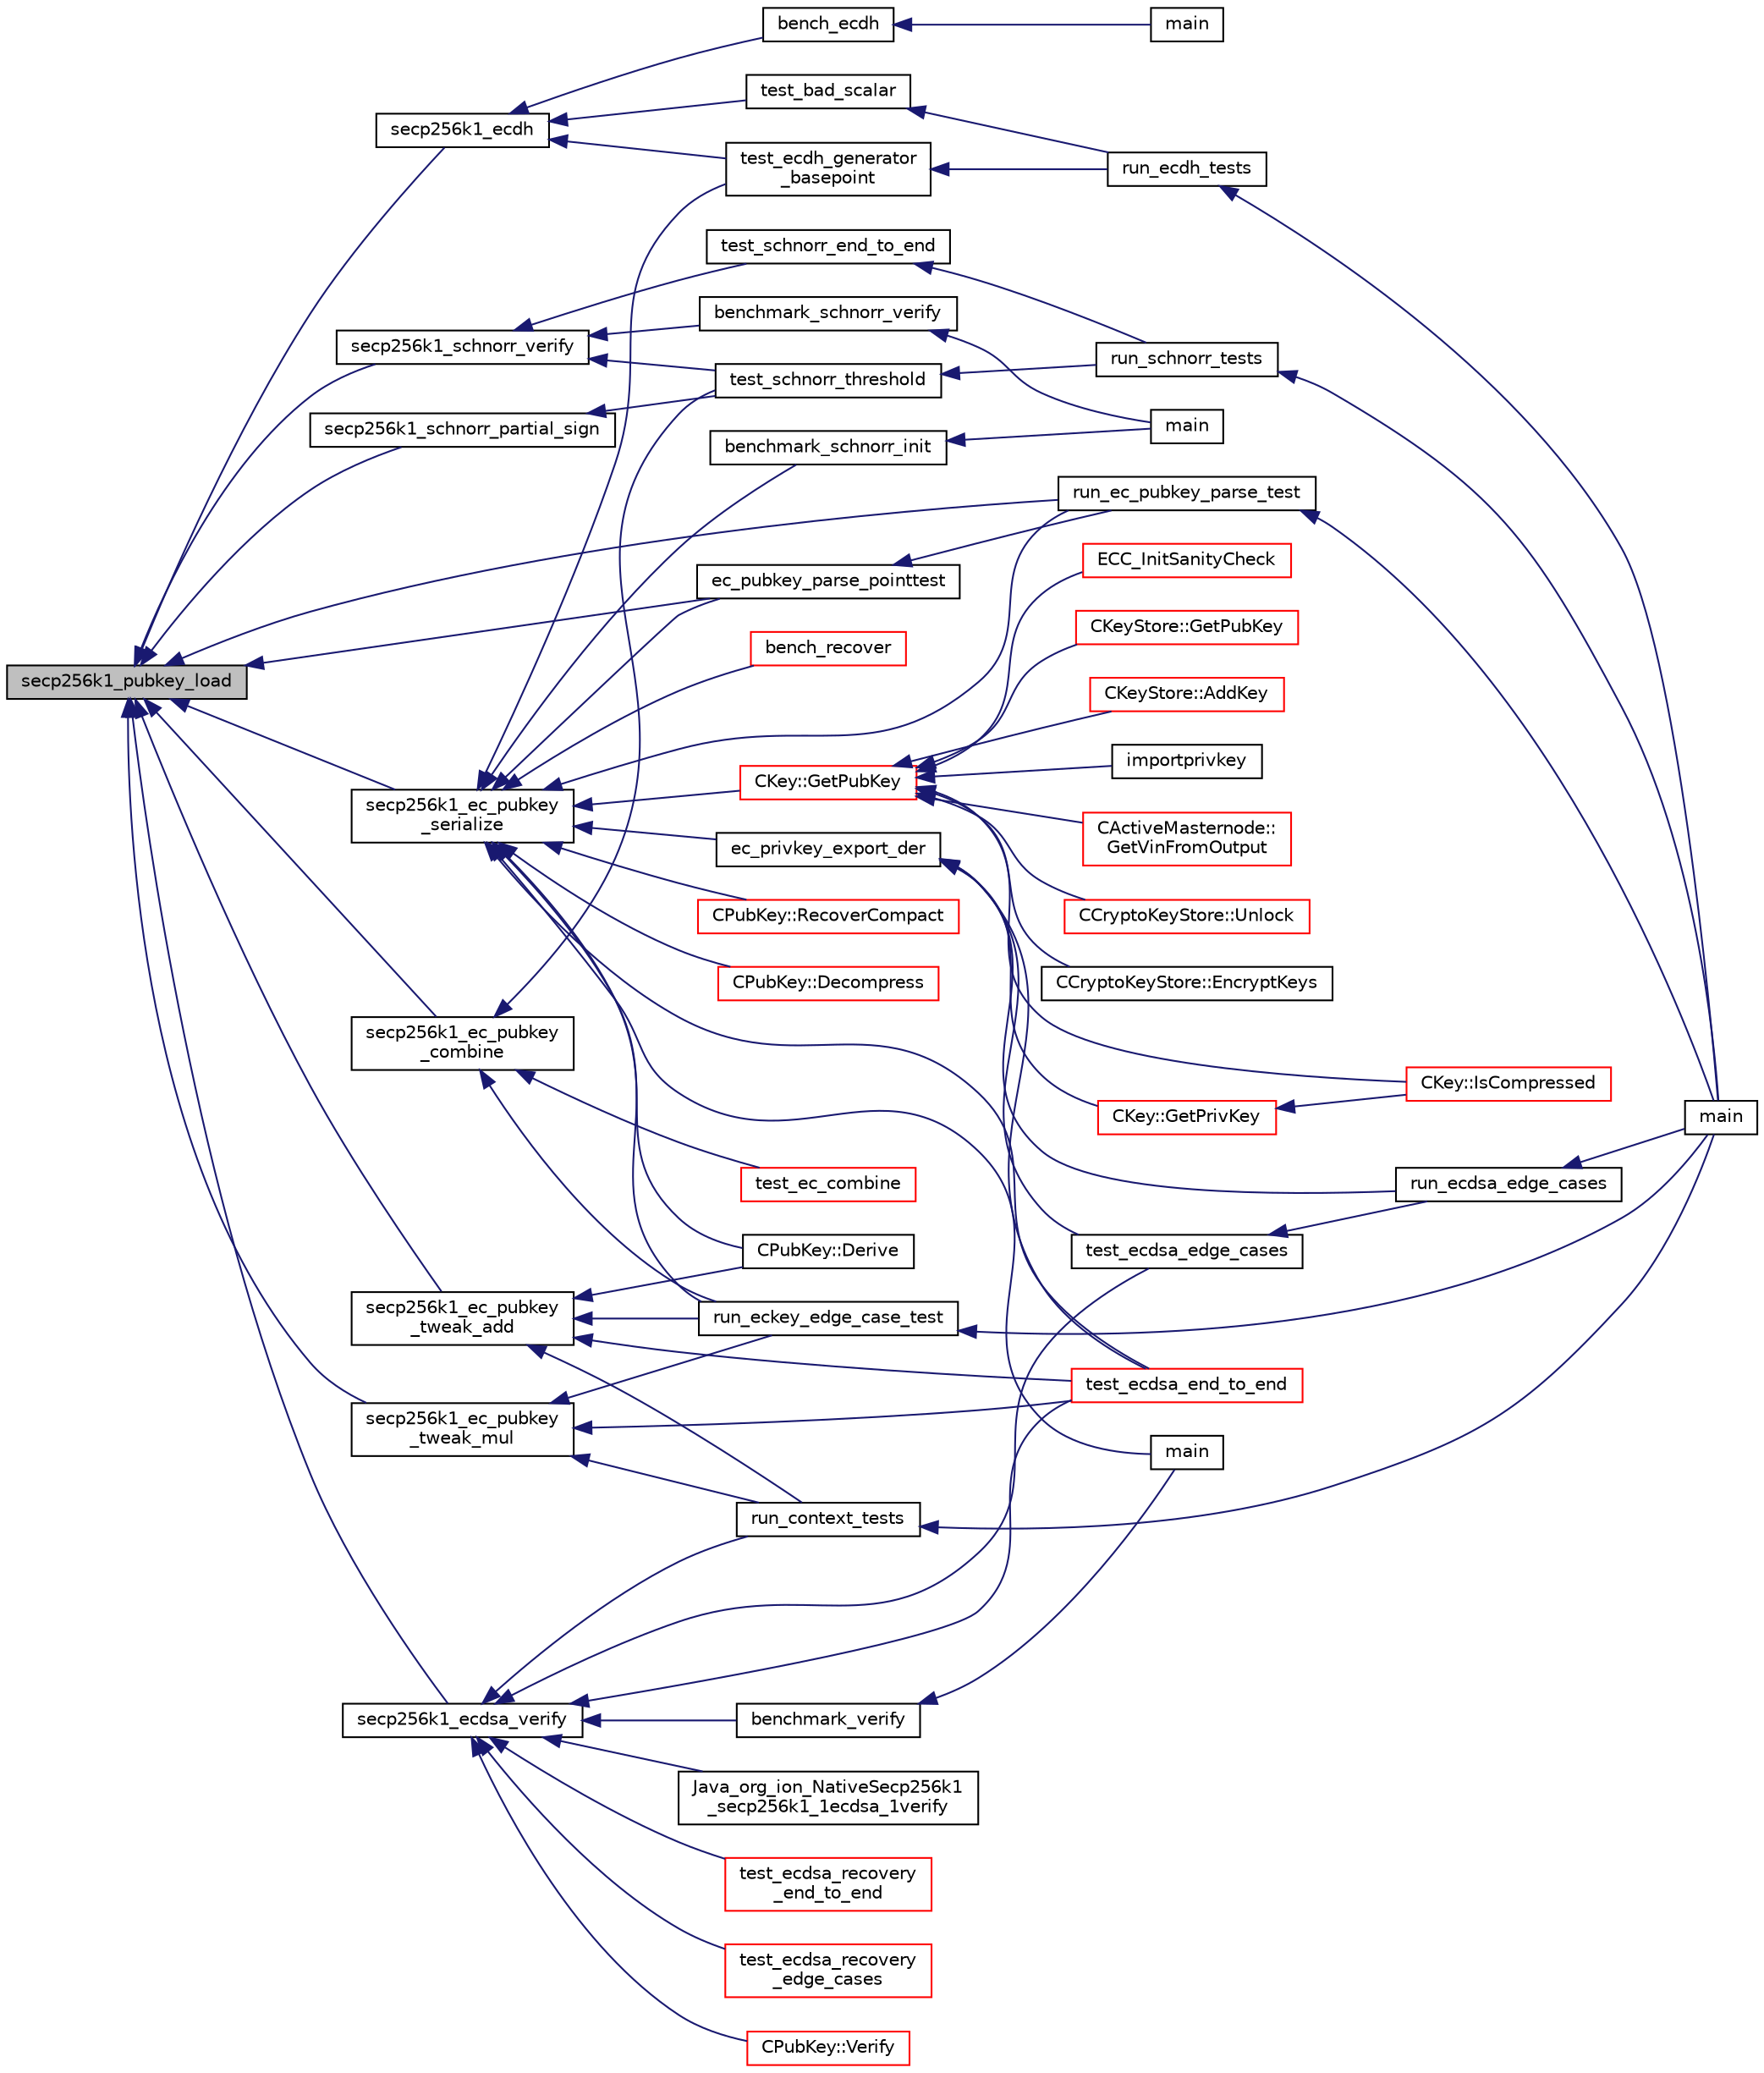 digraph "secp256k1_pubkey_load"
{
  edge [fontname="Helvetica",fontsize="10",labelfontname="Helvetica",labelfontsize="10"];
  node [fontname="Helvetica",fontsize="10",shape=record];
  rankdir="LR";
  Node2047 [label="secp256k1_pubkey_load",height=0.2,width=0.4,color="black", fillcolor="grey75", style="filled", fontcolor="black"];
  Node2047 -> Node2048 [dir="back",color="midnightblue",fontsize="10",style="solid",fontname="Helvetica"];
  Node2048 [label="secp256k1_ecdh",height=0.2,width=0.4,color="black", fillcolor="white", style="filled",URL="$d1/d4c/ecdh_2main__impl_8h.html#aeb1a1fa5ba08b7f43e5f60a1bf2cb76d",tooltip="Compute an EC Diffie-Hellman secret in constant time Returns: 1: exponentiation was successful 0: sca..."];
  Node2048 -> Node2049 [dir="back",color="midnightblue",fontsize="10",style="solid",fontname="Helvetica"];
  Node2049 [label="bench_ecdh",height=0.2,width=0.4,color="black", fillcolor="white", style="filled",URL="$da/d1c/bench__ecdh_8c.html#a859eabd44b49e17c9450975ea03c4a0c"];
  Node2049 -> Node2050 [dir="back",color="midnightblue",fontsize="10",style="solid",fontname="Helvetica"];
  Node2050 [label="main",height=0.2,width=0.4,color="black", fillcolor="white", style="filled",URL="$da/d1c/bench__ecdh_8c.html#a840291bc02cba5474a4cb46a9b9566fe"];
  Node2048 -> Node2051 [dir="back",color="midnightblue",fontsize="10",style="solid",fontname="Helvetica"];
  Node2051 [label="test_ecdh_generator\l_basepoint",height=0.2,width=0.4,color="black", fillcolor="white", style="filled",URL="$d5/d65/ecdh_2tests__impl_8h.html#ab13157e14f777c18f14fefc834d067c5"];
  Node2051 -> Node2052 [dir="back",color="midnightblue",fontsize="10",style="solid",fontname="Helvetica"];
  Node2052 [label="run_ecdh_tests",height=0.2,width=0.4,color="black", fillcolor="white", style="filled",URL="$d5/d65/ecdh_2tests__impl_8h.html#aab6cd779f0b87dc8a7afdf4eaf873407"];
  Node2052 -> Node2053 [dir="back",color="midnightblue",fontsize="10",style="solid",fontname="Helvetica"];
  Node2053 [label="main",height=0.2,width=0.4,color="black", fillcolor="white", style="filled",URL="$d5/d7f/tests_8c.html#a3c04138a5bfe5d72780bb7e82a18e627"];
  Node2048 -> Node2054 [dir="back",color="midnightblue",fontsize="10",style="solid",fontname="Helvetica"];
  Node2054 [label="test_bad_scalar",height=0.2,width=0.4,color="black", fillcolor="white", style="filled",URL="$d5/d65/ecdh_2tests__impl_8h.html#a505bff7cea922e6d8aa4f7525cfd191a"];
  Node2054 -> Node2052 [dir="back",color="midnightblue",fontsize="10",style="solid",fontname="Helvetica"];
  Node2047 -> Node2055 [dir="back",color="midnightblue",fontsize="10",style="solid",fontname="Helvetica"];
  Node2055 [label="secp256k1_schnorr_verify",height=0.2,width=0.4,color="black", fillcolor="white", style="filled",URL="$d9/dab/schnorr_2main__impl_8h.html#a5d23afb11115cb53171b34da09ff3ad0",tooltip="Verify a signature created by secp256k1_schnorr_sign. "];
  Node2055 -> Node2056 [dir="back",color="midnightblue",fontsize="10",style="solid",fontname="Helvetica"];
  Node2056 [label="benchmark_schnorr_verify",height=0.2,width=0.4,color="black", fillcolor="white", style="filled",URL="$d0/df4/bench__schnorr__verify_8c.html#a45550cf8aad65472340a81f6f05c6546"];
  Node2056 -> Node2057 [dir="back",color="midnightblue",fontsize="10",style="solid",fontname="Helvetica"];
  Node2057 [label="main",height=0.2,width=0.4,color="black", fillcolor="white", style="filled",URL="$d0/df4/bench__schnorr__verify_8c.html#a840291bc02cba5474a4cb46a9b9566fe"];
  Node2055 -> Node2058 [dir="back",color="midnightblue",fontsize="10",style="solid",fontname="Helvetica"];
  Node2058 [label="test_schnorr_end_to_end",height=0.2,width=0.4,color="black", fillcolor="white", style="filled",URL="$d4/d1d/schnorr_2tests__impl_8h.html#a0fadfae101d2df588a044f55eafcc0e6"];
  Node2058 -> Node2059 [dir="back",color="midnightblue",fontsize="10",style="solid",fontname="Helvetica"];
  Node2059 [label="run_schnorr_tests",height=0.2,width=0.4,color="black", fillcolor="white", style="filled",URL="$d4/d1d/schnorr_2tests__impl_8h.html#a6b31cc8facecda629cf588196a4c936b"];
  Node2059 -> Node2053 [dir="back",color="midnightblue",fontsize="10",style="solid",fontname="Helvetica"];
  Node2055 -> Node2060 [dir="back",color="midnightblue",fontsize="10",style="solid",fontname="Helvetica"];
  Node2060 [label="test_schnorr_threshold",height=0.2,width=0.4,color="black", fillcolor="white", style="filled",URL="$d4/d1d/schnorr_2tests__impl_8h.html#a7c79e0204a103b99844bdf1b2ac4cb57"];
  Node2060 -> Node2059 [dir="back",color="midnightblue",fontsize="10",style="solid",fontname="Helvetica"];
  Node2047 -> Node2061 [dir="back",color="midnightblue",fontsize="10",style="solid",fontname="Helvetica"];
  Node2061 [label="secp256k1_schnorr_partial_sign",height=0.2,width=0.4,color="black", fillcolor="white", style="filled",URL="$d9/dab/schnorr_2main__impl_8h.html#a6787237abf20a26c8c2fb195102ce810",tooltip="Produce a partial Schnorr signature, which can be combined using secp256k1_schnorr_partial_combine, to end up with a full signature that is verifiable using secp256k1_schnorr_verify. "];
  Node2061 -> Node2060 [dir="back",color="midnightblue",fontsize="10",style="solid",fontname="Helvetica"];
  Node2047 -> Node2062 [dir="back",color="midnightblue",fontsize="10",style="solid",fontname="Helvetica"];
  Node2062 [label="secp256k1_ec_pubkey\l_serialize",height=0.2,width=0.4,color="black", fillcolor="white", style="filled",URL="$d1/d8c/secp256k1_8c.html#a3b0440ba2ccd06e9262b94b41b680df1",tooltip="Serialize a pubkey object into a serialized byte sequence. "];
  Node2062 -> Node2063 [dir="back",color="midnightblue",fontsize="10",style="solid",fontname="Helvetica"];
  Node2063 [label="ec_privkey_export_der",height=0.2,width=0.4,color="black", fillcolor="white", style="filled",URL="$d1/dbc/key_8cpp.html#a8cafc8a5eaf9a41f141e31d7c42ed7b9"];
  Node2063 -> Node2064 [dir="back",color="midnightblue",fontsize="10",style="solid",fontname="Helvetica"];
  Node2064 [label="CKey::GetPrivKey",height=0.2,width=0.4,color="red", fillcolor="white", style="filled",URL="$d2/d63/class_c_key.html#a91b6ecf71cc16e0b05ce79ec9276e729"];
  Node2064 -> Node2065 [dir="back",color="midnightblue",fontsize="10",style="solid",fontname="Helvetica"];
  Node2065 [label="CKey::IsCompressed",height=0.2,width=0.4,color="red", fillcolor="white", style="filled",URL="$d2/d63/class_c_key.html#a96b017433a65335775cf3807d73f85ce"];
  Node2063 -> Node2070 [dir="back",color="midnightblue",fontsize="10",style="solid",fontname="Helvetica"];
  Node2070 [label="test_ecdsa_end_to_end",height=0.2,width=0.4,color="red", fillcolor="white", style="filled",URL="$d5/d7f/tests_8c.html#a3fc9dc1908215215a68690ea1bfa8bcd"];
  Node2063 -> Node2072 [dir="back",color="midnightblue",fontsize="10",style="solid",fontname="Helvetica"];
  Node2072 [label="test_ecdsa_edge_cases",height=0.2,width=0.4,color="black", fillcolor="white", style="filled",URL="$d5/d7f/tests_8c.html#abbcb27d1eb13654db9b2e281ffce021e"];
  Node2072 -> Node2073 [dir="back",color="midnightblue",fontsize="10",style="solid",fontname="Helvetica"];
  Node2073 [label="run_ecdsa_edge_cases",height=0.2,width=0.4,color="black", fillcolor="white", style="filled",URL="$d5/d7f/tests_8c.html#ad6c8109b62ea1d0ed1b382678a2a08b1"];
  Node2073 -> Node2053 [dir="back",color="midnightblue",fontsize="10",style="solid",fontname="Helvetica"];
  Node2063 -> Node2073 [dir="back",color="midnightblue",fontsize="10",style="solid",fontname="Helvetica"];
  Node2062 -> Node2074 [dir="back",color="midnightblue",fontsize="10",style="solid",fontname="Helvetica"];
  Node2074 [label="CKey::GetPubKey",height=0.2,width=0.4,color="red", fillcolor="white", style="filled",URL="$d2/d63/class_c_key.html#aa1085c59603a62db6ec776300f250337"];
  Node2074 -> Node2075 [dir="back",color="midnightblue",fontsize="10",style="solid",fontname="Helvetica"];
  Node2075 [label="CActiveMasternode::\lGetVinFromOutput",height=0.2,width=0.4,color="red", fillcolor="white", style="filled",URL="$d9/d29/class_c_active_masternode.html#abc2ae1e24001f80ace4bbea2b6453944"];
  Node2074 -> Node2079 [dir="back",color="midnightblue",fontsize="10",style="solid",fontname="Helvetica"];
  Node2079 [label="CCryptoKeyStore::Unlock",height=0.2,width=0.4,color="red", fillcolor="white", style="filled",URL="$db/dad/class_c_crypto_key_store.html#a81bd70e18aa75f566526620a74f9cd88"];
  Node2074 -> Node2105 [dir="back",color="midnightblue",fontsize="10",style="solid",fontname="Helvetica"];
  Node2105 [label="CCryptoKeyStore::EncryptKeys",height=0.2,width=0.4,color="black", fillcolor="white", style="filled",URL="$db/dad/class_c_crypto_key_store.html#a8c0f6b63fb04193df16243c4459b7c61"];
  Node2074 -> Node2106 [dir="back",color="midnightblue",fontsize="10",style="solid",fontname="Helvetica"];
  Node2106 [label="ECC_InitSanityCheck",height=0.2,width=0.4,color="red", fillcolor="white", style="filled",URL="$de/de5/key_8h.html#a55cc40f04bf887c1000667caccb0684a",tooltip="Check that required EC support is available at runtime. "];
  Node2074 -> Node2065 [dir="back",color="midnightblue",fontsize="10",style="solid",fontname="Helvetica"];
  Node2074 -> Node2111 [dir="back",color="midnightblue",fontsize="10",style="solid",fontname="Helvetica"];
  Node2111 [label="CKeyStore::GetPubKey",height=0.2,width=0.4,color="red", fillcolor="white", style="filled",URL="$d0/dc3/class_c_key_store.html#ab83687ea4c9df138b21f6ec3e9809f42"];
  Node2074 -> Node2119 [dir="back",color="midnightblue",fontsize="10",style="solid",fontname="Helvetica"];
  Node2119 [label="CKeyStore::AddKey",height=0.2,width=0.4,color="red", fillcolor="white", style="filled",URL="$d0/dc3/class_c_key_store.html#a0b4ca43724cfcc6e2ea70c0baa192750"];
  Node2074 -> Node2069 [dir="back",color="midnightblue",fontsize="10",style="solid",fontname="Helvetica"];
  Node2069 [label="importprivkey",height=0.2,width=0.4,color="black", fillcolor="white", style="filled",URL="$dc/dbf/rpcdump_8cpp.html#a3a6fdb974fce01220a895393d444e981"];
  Node2062 -> Node2176 [dir="back",color="midnightblue",fontsize="10",style="solid",fontname="Helvetica"];
  Node2176 [label="CPubKey::RecoverCompact",height=0.2,width=0.4,color="red", fillcolor="white", style="filled",URL="$da/d4e/class_c_pub_key.html#a169505e735a02db385486b0affeb565c"];
  Node2062 -> Node2191 [dir="back",color="midnightblue",fontsize="10",style="solid",fontname="Helvetica"];
  Node2191 [label="CPubKey::Decompress",height=0.2,width=0.4,color="red", fillcolor="white", style="filled",URL="$da/d4e/class_c_pub_key.html#a572689418fecf47b300a11519bc3da36"];
  Node2062 -> Node2193 [dir="back",color="midnightblue",fontsize="10",style="solid",fontname="Helvetica"];
  Node2193 [label="CPubKey::Derive",height=0.2,width=0.4,color="black", fillcolor="white", style="filled",URL="$da/d4e/class_c_pub_key.html#a6e70269c1be731ace2fce8bfba9a0c36"];
  Node2062 -> Node2194 [dir="back",color="midnightblue",fontsize="10",style="solid",fontname="Helvetica"];
  Node2194 [label="bench_recover",height=0.2,width=0.4,color="red", fillcolor="white", style="filled",URL="$d7/d8e/bench__recover_8c.html#a6bbc6888c36d93d55e5410b25121db10"];
  Node2062 -> Node2196 [dir="back",color="midnightblue",fontsize="10",style="solid",fontname="Helvetica"];
  Node2196 [label="benchmark_schnorr_init",height=0.2,width=0.4,color="black", fillcolor="white", style="filled",URL="$d0/df4/bench__schnorr__verify_8c.html#a1017a4ccacfa7f4de5828701acce8184"];
  Node2196 -> Node2057 [dir="back",color="midnightblue",fontsize="10",style="solid",fontname="Helvetica"];
  Node2062 -> Node2197 [dir="back",color="midnightblue",fontsize="10",style="solid",fontname="Helvetica"];
  Node2197 [label="main",height=0.2,width=0.4,color="black", fillcolor="white", style="filled",URL="$dd/d4a/bench__verify_8c.html#a840291bc02cba5474a4cb46a9b9566fe"];
  Node2062 -> Node2051 [dir="back",color="midnightblue",fontsize="10",style="solid",fontname="Helvetica"];
  Node2062 -> Node2198 [dir="back",color="midnightblue",fontsize="10",style="solid",fontname="Helvetica"];
  Node2198 [label="ec_pubkey_parse_pointtest",height=0.2,width=0.4,color="black", fillcolor="white", style="filled",URL="$d5/d7f/tests_8c.html#ab33610b81949f135f12a8f2aab3dc192"];
  Node2198 -> Node2199 [dir="back",color="midnightblue",fontsize="10",style="solid",fontname="Helvetica"];
  Node2199 [label="run_ec_pubkey_parse_test",height=0.2,width=0.4,color="black", fillcolor="white", style="filled",URL="$d5/d7f/tests_8c.html#a24bd2af11fcef9c3f2abb62862d6fe97"];
  Node2199 -> Node2053 [dir="back",color="midnightblue",fontsize="10",style="solid",fontname="Helvetica"];
  Node2062 -> Node2199 [dir="back",color="midnightblue",fontsize="10",style="solid",fontname="Helvetica"];
  Node2062 -> Node2200 [dir="back",color="midnightblue",fontsize="10",style="solid",fontname="Helvetica"];
  Node2200 [label="run_eckey_edge_case_test",height=0.2,width=0.4,color="black", fillcolor="white", style="filled",URL="$d5/d7f/tests_8c.html#a32498e86a99a258f68cd4b1176f47966"];
  Node2200 -> Node2053 [dir="back",color="midnightblue",fontsize="10",style="solid",fontname="Helvetica"];
  Node2062 -> Node2070 [dir="back",color="midnightblue",fontsize="10",style="solid",fontname="Helvetica"];
  Node2047 -> Node2201 [dir="back",color="midnightblue",fontsize="10",style="solid",fontname="Helvetica"];
  Node2201 [label="secp256k1_ecdsa_verify",height=0.2,width=0.4,color="black", fillcolor="white", style="filled",URL="$d1/d8c/secp256k1_8c.html#aef3f50927cd80005b797fa234338db73",tooltip="Verify an ECDSA signature. "];
  Node2201 -> Node2202 [dir="back",color="midnightblue",fontsize="10",style="solid",fontname="Helvetica"];
  Node2202 [label="CPubKey::Verify",height=0.2,width=0.4,color="red", fillcolor="white", style="filled",URL="$da/d4e/class_c_pub_key.html#a5b3fef213b227394ca9d0a1e3baa957e"];
  Node2201 -> Node2340 [dir="back",color="midnightblue",fontsize="10",style="solid",fontname="Helvetica"];
  Node2340 [label="benchmark_verify",height=0.2,width=0.4,color="black", fillcolor="white", style="filled",URL="$dd/d4a/bench__verify_8c.html#aad3aa8194973c32b12fa5d7eb1b0a462"];
  Node2340 -> Node2197 [dir="back",color="midnightblue",fontsize="10",style="solid",fontname="Helvetica"];
  Node2201 -> Node2341 [dir="back",color="midnightblue",fontsize="10",style="solid",fontname="Helvetica"];
  Node2341 [label="Java_org_ion_NativeSecp256k1\l_secp256k1_1ecdsa_1verify",height=0.2,width=0.4,color="black", fillcolor="white", style="filled",URL="$d9/d4d/org__ion___native_secp256k1_8h.html#a9bdcf4d0e0486ede61ab810c4a0258d6"];
  Node2201 -> Node2342 [dir="back",color="midnightblue",fontsize="10",style="solid",fontname="Helvetica"];
  Node2342 [label="test_ecdsa_recovery\l_end_to_end",height=0.2,width=0.4,color="red", fillcolor="white", style="filled",URL="$d3/d71/recovery_2tests__impl_8h.html#a70649882936497184992dfaa06b1106f"];
  Node2201 -> Node2344 [dir="back",color="midnightblue",fontsize="10",style="solid",fontname="Helvetica"];
  Node2344 [label="test_ecdsa_recovery\l_edge_cases",height=0.2,width=0.4,color="red", fillcolor="white", style="filled",URL="$d3/d71/recovery_2tests__impl_8h.html#ad6d3138600637a7c940bc40a22795e46"];
  Node2201 -> Node2345 [dir="back",color="midnightblue",fontsize="10",style="solid",fontname="Helvetica"];
  Node2345 [label="run_context_tests",height=0.2,width=0.4,color="black", fillcolor="white", style="filled",URL="$d5/d7f/tests_8c.html#a2f9713526b1e988694c6e2026a6fce69"];
  Node2345 -> Node2053 [dir="back",color="midnightblue",fontsize="10",style="solid",fontname="Helvetica"];
  Node2201 -> Node2070 [dir="back",color="midnightblue",fontsize="10",style="solid",fontname="Helvetica"];
  Node2201 -> Node2072 [dir="back",color="midnightblue",fontsize="10",style="solid",fontname="Helvetica"];
  Node2047 -> Node2346 [dir="back",color="midnightblue",fontsize="10",style="solid",fontname="Helvetica"];
  Node2346 [label="secp256k1_ec_pubkey\l_tweak_add",height=0.2,width=0.4,color="black", fillcolor="white", style="filled",URL="$d1/d8c/secp256k1_8c.html#ae298cd31c7f5f3e12a1adb27c4831c68",tooltip="Tweak a public key by adding tweak times the generator to it. "];
  Node2346 -> Node2193 [dir="back",color="midnightblue",fontsize="10",style="solid",fontname="Helvetica"];
  Node2346 -> Node2345 [dir="back",color="midnightblue",fontsize="10",style="solid",fontname="Helvetica"];
  Node2346 -> Node2200 [dir="back",color="midnightblue",fontsize="10",style="solid",fontname="Helvetica"];
  Node2346 -> Node2070 [dir="back",color="midnightblue",fontsize="10",style="solid",fontname="Helvetica"];
  Node2047 -> Node2347 [dir="back",color="midnightblue",fontsize="10",style="solid",fontname="Helvetica"];
  Node2347 [label="secp256k1_ec_pubkey\l_tweak_mul",height=0.2,width=0.4,color="black", fillcolor="white", style="filled",URL="$d1/d8c/secp256k1_8c.html#a6d391761d8c1cb4875d6d0b348d31cec",tooltip="Tweak a public key by multiplying it by a tweak value. "];
  Node2347 -> Node2345 [dir="back",color="midnightblue",fontsize="10",style="solid",fontname="Helvetica"];
  Node2347 -> Node2200 [dir="back",color="midnightblue",fontsize="10",style="solid",fontname="Helvetica"];
  Node2347 -> Node2070 [dir="back",color="midnightblue",fontsize="10",style="solid",fontname="Helvetica"];
  Node2047 -> Node2348 [dir="back",color="midnightblue",fontsize="10",style="solid",fontname="Helvetica"];
  Node2348 [label="secp256k1_ec_pubkey\l_combine",height=0.2,width=0.4,color="black", fillcolor="white", style="filled",URL="$d1/d8c/secp256k1_8c.html#a92498665c38198fc1943e463c017c140",tooltip="Add a number of public keys together. "];
  Node2348 -> Node2060 [dir="back",color="midnightblue",fontsize="10",style="solid",fontname="Helvetica"];
  Node2348 -> Node2349 [dir="back",color="midnightblue",fontsize="10",style="solid",fontname="Helvetica"];
  Node2349 [label="test_ec_combine",height=0.2,width=0.4,color="red", fillcolor="white", style="filled",URL="$d5/d7f/tests_8c.html#af668387a475fa94107e316b2ddc003cf"];
  Node2348 -> Node2200 [dir="back",color="midnightblue",fontsize="10",style="solid",fontname="Helvetica"];
  Node2047 -> Node2198 [dir="back",color="midnightblue",fontsize="10",style="solid",fontname="Helvetica"];
  Node2047 -> Node2199 [dir="back",color="midnightblue",fontsize="10",style="solid",fontname="Helvetica"];
}
